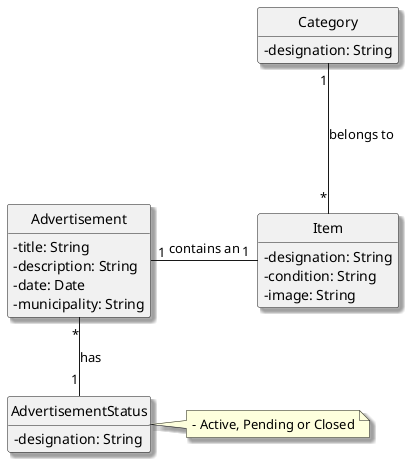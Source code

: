 @startuml
skinparam packageStyle rectangle
skinparam shadowing true
skinparam classAttributeIconSize 0
hide circle
hide methods


class Advertisement {
    - title: String
    - description: String
    - date: Date
    - municipality: String
}

enum AdvertisementStatus {
   - designation: String
}

note right of AdvertisementStatus
    - Active, Pending or Closed
end note

class Item {
    - designation: String
    - condition: String
    - image: String
}

class Category {
    - designation: String
}

Advertisement "1" - "1" Item : contains an
Category "1" --- "*" Item : belongs to
Advertisement "*" -- "1" AdvertisementStatus : has
@enduml